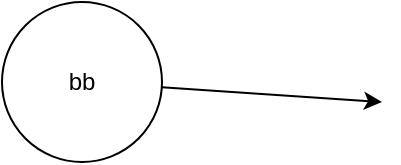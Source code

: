 <mxfile>
    <diagram id="w2VtEahpl0yu6mZ2OnYj" name="Page-1">
        <mxGraphModel dx="413" dy="275" grid="1" gridSize="10" guides="1" tooltips="1" connect="1" arrows="1" fold="1" page="1" pageScale="1" pageWidth="850" pageHeight="1100" background="none" math="0" shadow="0" adaptiveColors="none">
            <root>
                <mxCell id="0"/>
                <mxCell id="1" parent="0"/>
                <mxCell id="3" style="edgeStyle=none;html=1;" edge="1" parent="1" source="2">
                    <mxGeometry relative="1" as="geometry">
                        <mxPoint x="190" y="50" as="targetPoint"/>
                    </mxGeometry>
                </mxCell>
                <mxCell id="2" value="bb" style="ellipse;whiteSpace=wrap;html=1;" vertex="1" parent="1">
                    <mxGeometry width="80" height="80" as="geometry"/>
                </mxCell>
            </root>
        </mxGraphModel>
    </diagram>
</mxfile>